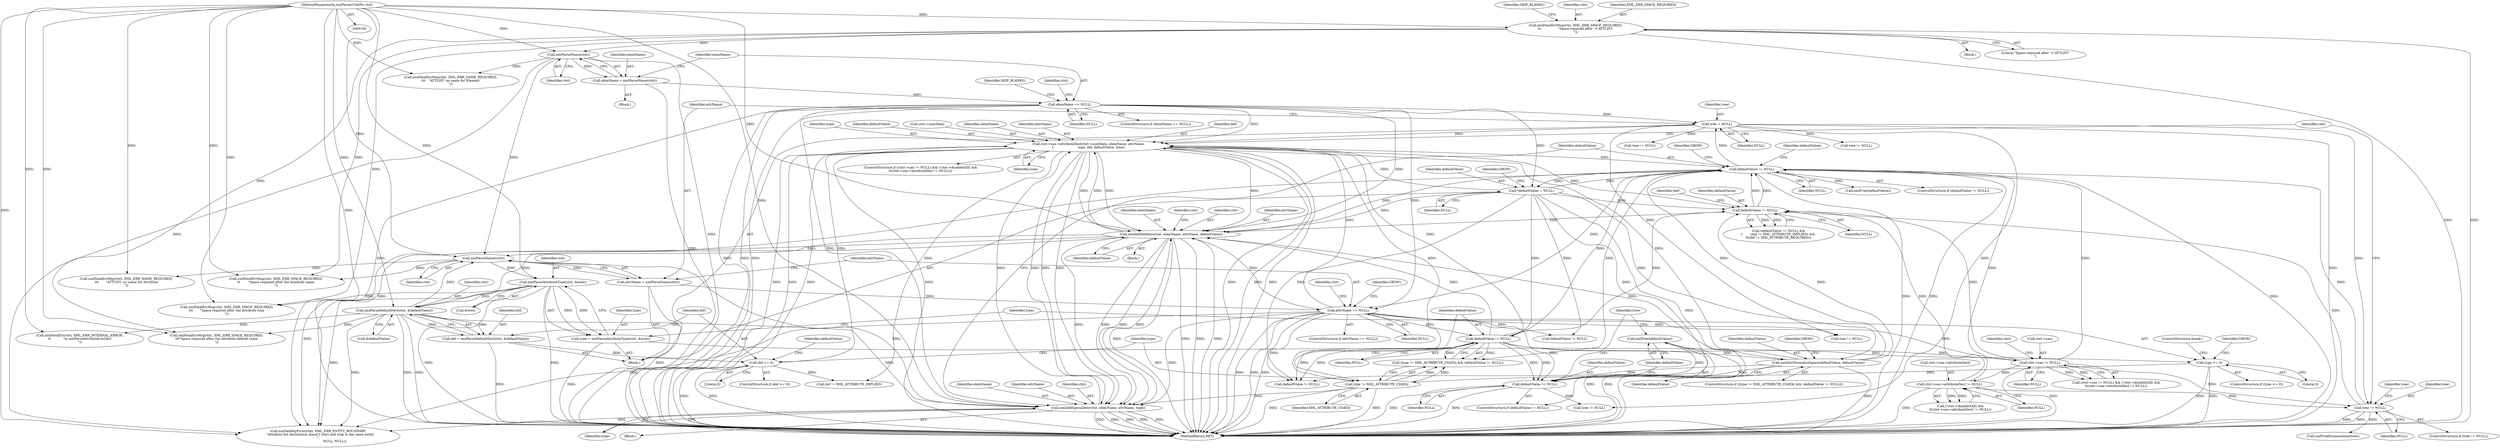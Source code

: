 digraph "0_Chrome_d0947db40187f4708c58e64cbd6013faf9eddeed_2@pointer" {
"1000305" [label="(Call,xmlFree(defaultValue))"];
"1000302" [label="(Call,defaultValue != NULL)"];
"1000165" [label="(Call,*defaultValue = NULL)"];
"1000142" [label="(Call,elemName == NULL)"];
"1000137" [label="(Call,elemName = xmlParseName(ctxt))"];
"1000139" [label="(Call,xmlParseName(ctxt))"];
"1000132" [label="(Call,xmlFatalErrMsg(ctxt, XML_ERR_SPACE_REQUIRED,\n\t\t                 \"Space required after '<!ATTLIST'\n\"))"];
"1000101" [label="(MethodParameterIn,xmlParserCtxtPtr ctxt)"];
"1000383" [label="(Call,defaultValue != NULL)"];
"1000356" [label="(Call,defaultValue != NULL)"];
"1000257" [label="(Call,defaultValue != NULL)"];
"1000177" [label="(Call,attrName == NULL)"];
"1000172" [label="(Call,attrName = xmlParseName(ctxt))"];
"1000174" [label="(Call,xmlParseName(ctxt))"];
"1000230" [label="(Call,xmlParseDefaultDecl(ctxt, &defaultValue))"];
"1000200" [label="(Call,xmlParseAttributeType(ctxt, &tree))"];
"1000377" [label="(Call,xmlAddSpecialAttr(ctxt, elemName, attrName, type))"];
"1000367" [label="(Call,xmlAddDefAttrs(ctxt, elemName, attrName, defaultValue))"];
"1000333" [label="(Call,ctxt->sax->attributeDecl(ctxt->userData, elemName, attrName,\n\t                        type, def, defaultValue, tree))"];
"1000254" [label="(Call,type != XML_ATTRIBUTE_CDATA)"];
"1000205" [label="(Call,type <= 0)"];
"1000198" [label="(Call,type = xmlParseAttributeType(ctxt, &tree))"];
"1000235" [label="(Call,def <= 0)"];
"1000228" [label="(Call,def = xmlParseDefaultDecl(ctxt, &defaultValue))"];
"1000260" [label="(Call,xmlAttrNormalizeSpace(defaultValue, defaultValue))"];
"1000169" [label="(Call,tree = NULL)"];
"1000326" [label="(Call,ctxt->sax->attributeDecl != NULL)"];
"1000316" [label="(Call,ctxt->sax != NULL)"];
"1000345" [label="(Call,tree != NULL)"];
"1000133" [label="(Identifier,ctxt)"];
"1000204" [label="(ControlStructure,if (type <= 0))"];
"1000177" [label="(Call,attrName == NULL)"];
"1000241" [label="(Identifier,defaultValue)"];
"1000385" [label="(Identifier,NULL)"];
"1000388" [label="(Identifier,GROW)"];
"1000137" [label="(Call,elemName = xmlParseName(ctxt))"];
"1000279" [label="(Call,defaultValue != NULL)"];
"1000134" [label="(Identifier,XML_ERR_SPACE_REQUIRED)"];
"1000118" [label="(Block,)"];
"1000367" [label="(Call,xmlAddDefAttrs(ctxt, elemName, attrName, defaultValue))"];
"1000252" [label="(ControlStructure,if ((type != XML_ATTRIBUTE_CDATA) && (defaultValue != NULL)))"];
"1000166" [label="(Identifier,defaultValue)"];
"1000386" [label="(Call,xmlFree(defaultValue))"];
"1000257" [label="(Call,defaultValue != NULL)"];
"1000357" [label="(Identifier,defaultValue)"];
"1000369" [label="(Identifier,elemName)"];
"1000201" [label="(Identifier,ctxt)"];
"1000302" [label="(Call,defaultValue != NULL)"];
"1000301" [label="(ControlStructure,if (defaultValue != NULL))"];
"1000135" [label="(Literal,\"Space required after '<!ATTLIST'\n\")"];
"1000332" [label="(Identifier,NULL)"];
"1000260" [label="(Call,xmlAttrNormalizeSpace(defaultValue, defaultValue))"];
"1000139" [label="(Call,xmlParseName(ctxt))"];
"1000175" [label="(Identifier,ctxt)"];
"1000371" [label="(Identifier,defaultValue)"];
"1000297" [label="(Call,xmlFatalErr(ctxt, XML_ERR_INTERNAL_ERROR,\n\t\t            \"in xmlParseAttributeListDecl\n\"))"];
"1000132" [label="(Call,xmlFatalErrMsg(ctxt, XML_ERR_SPACE_REQUIRED,\n\t\t                 \"Space required after '<!ATTLIST'\n\"))"];
"1000308" [label="(Call,tree != NULL)"];
"1000355" [label="(Call,(defaultValue != NULL) &&\n\t        (def != XML_ATTRIBUTE_IMPLIED) && \n\t\t(def != XML_ATTRIBUTE_REQUIRED))"];
"1000172" [label="(Call,attrName = xmlParseName(ctxt))"];
"1000246" [label="(Call,tree != NULL)"];
"1000179" [label="(Identifier,NULL)"];
"1000181" [label="(Call,xmlFatalErrMsg(ctxt, XML_ERR_NAME_REQUIRED,\n\t\t\t       \"ATTLIST: no name for Attribute\n\"))"];
"1000131" [label="(Block,)"];
"1000316" [label="(Call,ctxt->sax != NULL)"];
"1000339" [label="(Identifier,type)"];
"1000199" [label="(Identifier,type)"];
"1000165" [label="(Call,*defaultValue = NULL)"];
"1000209" [label="(ControlStructure,break;)"];
"1000361" [label="(Identifier,def)"];
"1000258" [label="(Identifier,defaultValue)"];
"1000173" [label="(Identifier,attrName)"];
"1000366" [label="(Block,)"];
"1000168" [label="(Identifier,GROW)"];
"1000324" [label="(Identifier,ctxt)"];
"1000253" [label="(Call,(type != XML_ATTRIBUTE_CDATA) && (defaultValue != NULL))"];
"1000381" [label="(Identifier,type)"];
"1000333" [label="(Call,ctxt->sax->attributeDecl(ctxt->userData, elemName, attrName,\n\t                        type, def, defaultValue, tree))"];
"1000230" [label="(Call,xmlParseDefaultDecl(ctxt, &defaultValue))"];
"1000198" [label="(Call,type = xmlParseAttributeType(ctxt, &tree))"];
"1000140" [label="(Identifier,ctxt)"];
"1000261" [label="(Identifier,defaultValue)"];
"1000327" [label="(Call,ctxt->sax->attributeDecl)"];
"1000138" [label="(Identifier,elemName)"];
"1000157" [label="(Block,)"];
"1000341" [label="(Identifier,defaultValue)"];
"1000144" [label="(Identifier,NULL)"];
"1000229" [label="(Identifier,def)"];
"1000345" [label="(Call,tree != NULL)"];
"1000259" [label="(Identifier,NULL)"];
"1000376" [label="(Block,)"];
"1000382" [label="(ControlStructure,if (defaultValue != NULL))"];
"1000384" [label="(Identifier,defaultValue)"];
"1000387" [label="(Identifier,defaultValue)"];
"1000235" [label="(Call,def <= 0)"];
"1000306" [label="(Identifier,defaultValue)"];
"1000326" [label="(Call,ctxt->sax->attributeDecl != NULL)"];
"1000228" [label="(Call,def = xmlParseDefaultDecl(ctxt, &defaultValue))"];
"1000303" [label="(Identifier,defaultValue)"];
"1000232" [label="(Call,&defaultValue)"];
"1000334" [label="(Call,ctxt->userData)"];
"1000305" [label="(Call,xmlFree(defaultValue))"];
"1000216" [label="(Call,xmlFatalErrMsg(ctxt, XML_ERR_SPACE_REQUIRED,\n\t\t\t       \"Space required after the attribute type\n\"))"];
"1000151" [label="(Identifier,SKIP_BLANKS)"];
"1000169" [label="(Call,tree = NULL)"];
"1000379" [label="(Identifier,elemName)"];
"1000263" [label="(Identifier,GROW)"];
"1000143" [label="(Identifier,elemName)"];
"1000254" [label="(Call,type != XML_ATTRIBUTE_CDATA)"];
"1000285" [label="(Call,tree != NULL)"];
"1000141" [label="(ControlStructure,if (elemName == NULL))"];
"1000200" [label="(Call,xmlParseAttributeType(ctxt, &tree))"];
"1000186" [label="(Identifier,GROW)"];
"1000309" [label="(Identifier,tree)"];
"1000383" [label="(Call,defaultValue != NULL)"];
"1000342" [label="(Identifier,tree)"];
"1000314" [label="(ControlStructure,if ((ctxt->sax != NULL) && (!ctxt->disableSAX) &&\n\t\t(ctxt->sax->attributeDecl != NULL)))"];
"1000380" [label="(Identifier,attrName)"];
"1000337" [label="(Identifier,elemName)"];
"1000142" [label="(Call,elemName == NULL)"];
"1000377" [label="(Call,xmlAddSpecialAttr(ctxt, elemName, attrName, type))"];
"1000315" [label="(Call,(ctxt->sax != NULL) && (!ctxt->disableSAX) &&\n\t\t(ctxt->sax->attributeDecl != NULL))"];
"1000240" [label="(Call,defaultValue != NULL)"];
"1000344" [label="(ControlStructure,if (tree != NULL))"];
"1000234" [label="(ControlStructure,if (def <= 0))"];
"1000374" [label="(Identifier,ctxt)"];
"1000176" [label="(ControlStructure,if (attrName == NULL))"];
"1000170" [label="(Identifier,tree)"];
"1000146" [label="(Call,xmlFatalErrMsg(ctxt, XML_ERR_NAME_REQUIRED,\n\t\t\t   \"ATTLIST: no name for Element\n\"))"];
"1000101" [label="(MethodParameterIn,xmlParserCtxtPtr ctxt)"];
"1000346" [label="(Identifier,tree)"];
"1000349" [label="(Identifier,tree)"];
"1000304" [label="(Identifier,NULL)"];
"1000401" [label="(Call,xmlValidityError(ctxt, XML_ERR_ENTITY_BOUNDARY,\n    \"Attribute list declaration doesn't start and stop in the same entity\n\",\n                                 NULL, NULL))"];
"1000147" [label="(Identifier,ctxt)"];
"1000207" [label="(Literal,0)"];
"1000262" [label="(Identifier,defaultValue)"];
"1000320" [label="(Identifier,NULL)"];
"1000347" [label="(Identifier,NULL)"];
"1000255" [label="(Identifier,type)"];
"1000338" [label="(Identifier,attrName)"];
"1000192" [label="(Call,xmlFatalErrMsg(ctxt, XML_ERR_SPACE_REQUIRED,\n\t\t        \"Space required after the attribute name\n\"))"];
"1000378" [label="(Identifier,ctxt)"];
"1000348" [label="(Call,xmlFreeEnumeration(tree))"];
"1000321" [label="(Call,(!ctxt->disableSAX) &&\n\t\t(ctxt->sax->attributeDecl != NULL))"];
"1000210" [label="(Identifier,GROW)"];
"1000368" [label="(Identifier,ctxt)"];
"1000182" [label="(Identifier,ctxt)"];
"1000174" [label="(Call,xmlParseName(ctxt))"];
"1000256" [label="(Identifier,XML_ATTRIBUTE_CDATA)"];
"1000408" [label="(MethodReturn,RET)"];
"1000171" [label="(Identifier,NULL)"];
"1000178" [label="(Identifier,attrName)"];
"1000205" [label="(Call,type <= 0)"];
"1000236" [label="(Identifier,def)"];
"1000370" [label="(Identifier,attrName)"];
"1000356" [label="(Call,defaultValue != NULL)"];
"1000358" [label="(Identifier,NULL)"];
"1000221" [label="(Call,tree != NULL)"];
"1000231" [label="(Identifier,ctxt)"];
"1000237" [label="(Literal,0)"];
"1000206" [label="(Identifier,type)"];
"1000340" [label="(Identifier,def)"];
"1000360" [label="(Call,def != XML_ATTRIBUTE_IMPLIED)"];
"1000317" [label="(Call,ctxt->sax)"];
"1000353" [label="(Identifier,ctxt)"];
"1000202" [label="(Call,&tree)"];
"1000167" [label="(Identifier,NULL)"];
"1000274" [label="(Call,xmlFatalErrMsg(ctxt, XML_ERR_SPACE_REQUIRED,\n\t\t\t\"Space required after the attribute default value\n\"))"];
"1000136" [label="(Identifier,SKIP_BLANKS)"];
"1000305" -> "1000301"  [label="AST: "];
"1000305" -> "1000306"  [label="CFG: "];
"1000306" -> "1000305"  [label="AST: "];
"1000309" -> "1000305"  [label="CFG: "];
"1000305" -> "1000408"  [label="DDG: "];
"1000305" -> "1000408"  [label="DDG: "];
"1000302" -> "1000305"  [label="DDG: "];
"1000302" -> "1000301"  [label="AST: "];
"1000302" -> "1000304"  [label="CFG: "];
"1000303" -> "1000302"  [label="AST: "];
"1000304" -> "1000302"  [label="AST: "];
"1000306" -> "1000302"  [label="CFG: "];
"1000309" -> "1000302"  [label="CFG: "];
"1000302" -> "1000408"  [label="DDG: "];
"1000302" -> "1000408"  [label="DDG: "];
"1000165" -> "1000302"  [label="DDG: "];
"1000257" -> "1000302"  [label="DDG: "];
"1000257" -> "1000302"  [label="DDG: "];
"1000260" -> "1000302"  [label="DDG: "];
"1000177" -> "1000302"  [label="DDG: "];
"1000302" -> "1000308"  [label="DDG: "];
"1000165" -> "1000157"  [label="AST: "];
"1000165" -> "1000167"  [label="CFG: "];
"1000166" -> "1000165"  [label="AST: "];
"1000167" -> "1000165"  [label="AST: "];
"1000168" -> "1000165"  [label="CFG: "];
"1000165" -> "1000408"  [label="DDG: "];
"1000142" -> "1000165"  [label="DDG: "];
"1000383" -> "1000165"  [label="DDG: "];
"1000165" -> "1000240"  [label="DDG: "];
"1000165" -> "1000257"  [label="DDG: "];
"1000165" -> "1000260"  [label="DDG: "];
"1000165" -> "1000279"  [label="DDG: "];
"1000165" -> "1000333"  [label="DDG: "];
"1000165" -> "1000356"  [label="DDG: "];
"1000165" -> "1000367"  [label="DDG: "];
"1000165" -> "1000383"  [label="DDG: "];
"1000142" -> "1000141"  [label="AST: "];
"1000142" -> "1000144"  [label="CFG: "];
"1000143" -> "1000142"  [label="AST: "];
"1000144" -> "1000142"  [label="AST: "];
"1000147" -> "1000142"  [label="CFG: "];
"1000151" -> "1000142"  [label="CFG: "];
"1000142" -> "1000408"  [label="DDG: "];
"1000142" -> "1000408"  [label="DDG: "];
"1000142" -> "1000408"  [label="DDG: "];
"1000137" -> "1000142"  [label="DDG: "];
"1000142" -> "1000169"  [label="DDG: "];
"1000142" -> "1000177"  [label="DDG: "];
"1000142" -> "1000333"  [label="DDG: "];
"1000142" -> "1000367"  [label="DDG: "];
"1000142" -> "1000377"  [label="DDG: "];
"1000142" -> "1000401"  [label="DDG: "];
"1000137" -> "1000118"  [label="AST: "];
"1000137" -> "1000139"  [label="CFG: "];
"1000138" -> "1000137"  [label="AST: "];
"1000139" -> "1000137"  [label="AST: "];
"1000143" -> "1000137"  [label="CFG: "];
"1000137" -> "1000408"  [label="DDG: "];
"1000139" -> "1000137"  [label="DDG: "];
"1000139" -> "1000140"  [label="CFG: "];
"1000140" -> "1000139"  [label="AST: "];
"1000139" -> "1000408"  [label="DDG: "];
"1000132" -> "1000139"  [label="DDG: "];
"1000101" -> "1000139"  [label="DDG: "];
"1000139" -> "1000146"  [label="DDG: "];
"1000139" -> "1000174"  [label="DDG: "];
"1000139" -> "1000401"  [label="DDG: "];
"1000132" -> "1000131"  [label="AST: "];
"1000132" -> "1000135"  [label="CFG: "];
"1000133" -> "1000132"  [label="AST: "];
"1000134" -> "1000132"  [label="AST: "];
"1000135" -> "1000132"  [label="AST: "];
"1000136" -> "1000132"  [label="CFG: "];
"1000132" -> "1000408"  [label="DDG: "];
"1000132" -> "1000408"  [label="DDG: "];
"1000101" -> "1000132"  [label="DDG: "];
"1000132" -> "1000192"  [label="DDG: "];
"1000132" -> "1000216"  [label="DDG: "];
"1000132" -> "1000274"  [label="DDG: "];
"1000101" -> "1000100"  [label="AST: "];
"1000101" -> "1000408"  [label="DDG: "];
"1000101" -> "1000146"  [label="DDG: "];
"1000101" -> "1000174"  [label="DDG: "];
"1000101" -> "1000181"  [label="DDG: "];
"1000101" -> "1000192"  [label="DDG: "];
"1000101" -> "1000200"  [label="DDG: "];
"1000101" -> "1000216"  [label="DDG: "];
"1000101" -> "1000230"  [label="DDG: "];
"1000101" -> "1000274"  [label="DDG: "];
"1000101" -> "1000297"  [label="DDG: "];
"1000101" -> "1000367"  [label="DDG: "];
"1000101" -> "1000377"  [label="DDG: "];
"1000101" -> "1000401"  [label="DDG: "];
"1000383" -> "1000382"  [label="AST: "];
"1000383" -> "1000385"  [label="CFG: "];
"1000384" -> "1000383"  [label="AST: "];
"1000385" -> "1000383"  [label="AST: "];
"1000387" -> "1000383"  [label="CFG: "];
"1000388" -> "1000383"  [label="CFG: "];
"1000383" -> "1000408"  [label="DDG: "];
"1000383" -> "1000408"  [label="DDG: "];
"1000383" -> "1000408"  [label="DDG: "];
"1000383" -> "1000169"  [label="DDG: "];
"1000383" -> "1000177"  [label="DDG: "];
"1000383" -> "1000253"  [label="DDG: "];
"1000356" -> "1000383"  [label="DDG: "];
"1000356" -> "1000383"  [label="DDG: "];
"1000257" -> "1000383"  [label="DDG: "];
"1000260" -> "1000383"  [label="DDG: "];
"1000333" -> "1000383"  [label="DDG: "];
"1000367" -> "1000383"  [label="DDG: "];
"1000326" -> "1000383"  [label="DDG: "];
"1000345" -> "1000383"  [label="DDG: "];
"1000316" -> "1000383"  [label="DDG: "];
"1000383" -> "1000386"  [label="DDG: "];
"1000383" -> "1000401"  [label="DDG: "];
"1000356" -> "1000355"  [label="AST: "];
"1000356" -> "1000358"  [label="CFG: "];
"1000357" -> "1000356"  [label="AST: "];
"1000358" -> "1000356"  [label="AST: "];
"1000361" -> "1000356"  [label="CFG: "];
"1000355" -> "1000356"  [label="CFG: "];
"1000356" -> "1000355"  [label="DDG: "];
"1000356" -> "1000355"  [label="DDG: "];
"1000257" -> "1000356"  [label="DDG: "];
"1000260" -> "1000356"  [label="DDG: "];
"1000333" -> "1000356"  [label="DDG: "];
"1000326" -> "1000356"  [label="DDG: "];
"1000345" -> "1000356"  [label="DDG: "];
"1000316" -> "1000356"  [label="DDG: "];
"1000356" -> "1000367"  [label="DDG: "];
"1000257" -> "1000253"  [label="AST: "];
"1000257" -> "1000259"  [label="CFG: "];
"1000258" -> "1000257"  [label="AST: "];
"1000259" -> "1000257"  [label="AST: "];
"1000253" -> "1000257"  [label="CFG: "];
"1000257" -> "1000253"  [label="DDG: "];
"1000257" -> "1000253"  [label="DDG: "];
"1000177" -> "1000257"  [label="DDG: "];
"1000257" -> "1000260"  [label="DDG: "];
"1000257" -> "1000279"  [label="DDG: "];
"1000257" -> "1000279"  [label="DDG: "];
"1000257" -> "1000316"  [label="DDG: "];
"1000257" -> "1000333"  [label="DDG: "];
"1000257" -> "1000367"  [label="DDG: "];
"1000177" -> "1000176"  [label="AST: "];
"1000177" -> "1000179"  [label="CFG: "];
"1000178" -> "1000177"  [label="AST: "];
"1000179" -> "1000177"  [label="AST: "];
"1000182" -> "1000177"  [label="CFG: "];
"1000186" -> "1000177"  [label="CFG: "];
"1000177" -> "1000408"  [label="DDG: "];
"1000177" -> "1000408"  [label="DDG: "];
"1000177" -> "1000408"  [label="DDG: "];
"1000172" -> "1000177"  [label="DDG: "];
"1000177" -> "1000221"  [label="DDG: "];
"1000177" -> "1000240"  [label="DDG: "];
"1000177" -> "1000279"  [label="DDG: "];
"1000177" -> "1000316"  [label="DDG: "];
"1000177" -> "1000333"  [label="DDG: "];
"1000177" -> "1000367"  [label="DDG: "];
"1000177" -> "1000377"  [label="DDG: "];
"1000177" -> "1000401"  [label="DDG: "];
"1000172" -> "1000157"  [label="AST: "];
"1000172" -> "1000174"  [label="CFG: "];
"1000173" -> "1000172"  [label="AST: "];
"1000174" -> "1000172"  [label="AST: "];
"1000178" -> "1000172"  [label="CFG: "];
"1000172" -> "1000408"  [label="DDG: "];
"1000174" -> "1000172"  [label="DDG: "];
"1000174" -> "1000175"  [label="CFG: "];
"1000175" -> "1000174"  [label="AST: "];
"1000230" -> "1000174"  [label="DDG: "];
"1000377" -> "1000174"  [label="DDG: "];
"1000367" -> "1000174"  [label="DDG: "];
"1000174" -> "1000181"  [label="DDG: "];
"1000174" -> "1000192"  [label="DDG: "];
"1000174" -> "1000200"  [label="DDG: "];
"1000230" -> "1000228"  [label="AST: "];
"1000230" -> "1000232"  [label="CFG: "];
"1000231" -> "1000230"  [label="AST: "];
"1000232" -> "1000230"  [label="AST: "];
"1000228" -> "1000230"  [label="CFG: "];
"1000230" -> "1000408"  [label="DDG: "];
"1000230" -> "1000408"  [label="DDG: "];
"1000230" -> "1000228"  [label="DDG: "];
"1000230" -> "1000228"  [label="DDG: "];
"1000200" -> "1000230"  [label="DDG: "];
"1000230" -> "1000274"  [label="DDG: "];
"1000230" -> "1000297"  [label="DDG: "];
"1000230" -> "1000367"  [label="DDG: "];
"1000230" -> "1000377"  [label="DDG: "];
"1000230" -> "1000401"  [label="DDG: "];
"1000200" -> "1000198"  [label="AST: "];
"1000200" -> "1000202"  [label="CFG: "];
"1000201" -> "1000200"  [label="AST: "];
"1000202" -> "1000200"  [label="AST: "];
"1000198" -> "1000200"  [label="CFG: "];
"1000200" -> "1000408"  [label="DDG: "];
"1000200" -> "1000408"  [label="DDG: "];
"1000200" -> "1000198"  [label="DDG: "];
"1000200" -> "1000198"  [label="DDG: "];
"1000200" -> "1000216"  [label="DDG: "];
"1000200" -> "1000401"  [label="DDG: "];
"1000377" -> "1000376"  [label="AST: "];
"1000377" -> "1000381"  [label="CFG: "];
"1000378" -> "1000377"  [label="AST: "];
"1000379" -> "1000377"  [label="AST: "];
"1000380" -> "1000377"  [label="AST: "];
"1000381" -> "1000377"  [label="AST: "];
"1000384" -> "1000377"  [label="CFG: "];
"1000377" -> "1000408"  [label="DDG: "];
"1000377" -> "1000408"  [label="DDG: "];
"1000377" -> "1000408"  [label="DDG: "];
"1000377" -> "1000408"  [label="DDG: "];
"1000377" -> "1000408"  [label="DDG: "];
"1000377" -> "1000333"  [label="DDG: "];
"1000377" -> "1000367"  [label="DDG: "];
"1000367" -> "1000377"  [label="DDG: "];
"1000367" -> "1000377"  [label="DDG: "];
"1000367" -> "1000377"  [label="DDG: "];
"1000333" -> "1000377"  [label="DDG: "];
"1000333" -> "1000377"  [label="DDG: "];
"1000333" -> "1000377"  [label="DDG: "];
"1000254" -> "1000377"  [label="DDG: "];
"1000377" -> "1000401"  [label="DDG: "];
"1000367" -> "1000366"  [label="AST: "];
"1000367" -> "1000371"  [label="CFG: "];
"1000368" -> "1000367"  [label="AST: "];
"1000369" -> "1000367"  [label="AST: "];
"1000370" -> "1000367"  [label="AST: "];
"1000371" -> "1000367"  [label="AST: "];
"1000374" -> "1000367"  [label="CFG: "];
"1000367" -> "1000408"  [label="DDG: "];
"1000367" -> "1000408"  [label="DDG: "];
"1000367" -> "1000408"  [label="DDG: "];
"1000367" -> "1000408"  [label="DDG: "];
"1000367" -> "1000333"  [label="DDG: "];
"1000333" -> "1000367"  [label="DDG: "];
"1000333" -> "1000367"  [label="DDG: "];
"1000333" -> "1000367"  [label="DDG: "];
"1000260" -> "1000367"  [label="DDG: "];
"1000367" -> "1000401"  [label="DDG: "];
"1000333" -> "1000314"  [label="AST: "];
"1000333" -> "1000342"  [label="CFG: "];
"1000334" -> "1000333"  [label="AST: "];
"1000337" -> "1000333"  [label="AST: "];
"1000338" -> "1000333"  [label="AST: "];
"1000339" -> "1000333"  [label="AST: "];
"1000340" -> "1000333"  [label="AST: "];
"1000341" -> "1000333"  [label="AST: "];
"1000342" -> "1000333"  [label="AST: "];
"1000353" -> "1000333"  [label="CFG: "];
"1000333" -> "1000408"  [label="DDG: "];
"1000333" -> "1000408"  [label="DDG: "];
"1000333" -> "1000408"  [label="DDG: "];
"1000333" -> "1000408"  [label="DDG: "];
"1000333" -> "1000408"  [label="DDG: "];
"1000333" -> "1000408"  [label="DDG: "];
"1000333" -> "1000408"  [label="DDG: "];
"1000254" -> "1000333"  [label="DDG: "];
"1000235" -> "1000333"  [label="DDG: "];
"1000260" -> "1000333"  [label="DDG: "];
"1000169" -> "1000333"  [label="DDG: "];
"1000333" -> "1000360"  [label="DDG: "];
"1000254" -> "1000253"  [label="AST: "];
"1000254" -> "1000256"  [label="CFG: "];
"1000255" -> "1000254"  [label="AST: "];
"1000256" -> "1000254"  [label="AST: "];
"1000258" -> "1000254"  [label="CFG: "];
"1000253" -> "1000254"  [label="CFG: "];
"1000254" -> "1000408"  [label="DDG: "];
"1000254" -> "1000408"  [label="DDG: "];
"1000254" -> "1000253"  [label="DDG: "];
"1000254" -> "1000253"  [label="DDG: "];
"1000205" -> "1000254"  [label="DDG: "];
"1000205" -> "1000204"  [label="AST: "];
"1000205" -> "1000207"  [label="CFG: "];
"1000206" -> "1000205"  [label="AST: "];
"1000207" -> "1000205"  [label="AST: "];
"1000209" -> "1000205"  [label="CFG: "];
"1000210" -> "1000205"  [label="CFG: "];
"1000205" -> "1000408"  [label="DDG: "];
"1000205" -> "1000408"  [label="DDG: "];
"1000198" -> "1000205"  [label="DDG: "];
"1000198" -> "1000157"  [label="AST: "];
"1000199" -> "1000198"  [label="AST: "];
"1000206" -> "1000198"  [label="CFG: "];
"1000198" -> "1000408"  [label="DDG: "];
"1000235" -> "1000234"  [label="AST: "];
"1000235" -> "1000237"  [label="CFG: "];
"1000236" -> "1000235"  [label="AST: "];
"1000237" -> "1000235"  [label="AST: "];
"1000241" -> "1000235"  [label="CFG: "];
"1000255" -> "1000235"  [label="CFG: "];
"1000235" -> "1000408"  [label="DDG: "];
"1000235" -> "1000408"  [label="DDG: "];
"1000228" -> "1000235"  [label="DDG: "];
"1000235" -> "1000360"  [label="DDG: "];
"1000228" -> "1000157"  [label="AST: "];
"1000229" -> "1000228"  [label="AST: "];
"1000236" -> "1000228"  [label="CFG: "];
"1000228" -> "1000408"  [label="DDG: "];
"1000260" -> "1000252"  [label="AST: "];
"1000260" -> "1000262"  [label="CFG: "];
"1000261" -> "1000260"  [label="AST: "];
"1000262" -> "1000260"  [label="AST: "];
"1000263" -> "1000260"  [label="CFG: "];
"1000260" -> "1000408"  [label="DDG: "];
"1000260" -> "1000279"  [label="DDG: "];
"1000169" -> "1000157"  [label="AST: "];
"1000169" -> "1000171"  [label="CFG: "];
"1000170" -> "1000169"  [label="AST: "];
"1000171" -> "1000169"  [label="AST: "];
"1000173" -> "1000169"  [label="CFG: "];
"1000169" -> "1000408"  [label="DDG: "];
"1000169" -> "1000221"  [label="DDG: "];
"1000169" -> "1000246"  [label="DDG: "];
"1000169" -> "1000285"  [label="DDG: "];
"1000169" -> "1000308"  [label="DDG: "];
"1000169" -> "1000345"  [label="DDG: "];
"1000326" -> "1000321"  [label="AST: "];
"1000326" -> "1000332"  [label="CFG: "];
"1000327" -> "1000326"  [label="AST: "];
"1000332" -> "1000326"  [label="AST: "];
"1000321" -> "1000326"  [label="CFG: "];
"1000326" -> "1000408"  [label="DDG: "];
"1000326" -> "1000321"  [label="DDG: "];
"1000326" -> "1000321"  [label="DDG: "];
"1000316" -> "1000326"  [label="DDG: "];
"1000326" -> "1000345"  [label="DDG: "];
"1000316" -> "1000315"  [label="AST: "];
"1000316" -> "1000320"  [label="CFG: "];
"1000317" -> "1000316"  [label="AST: "];
"1000320" -> "1000316"  [label="AST: "];
"1000324" -> "1000316"  [label="CFG: "];
"1000315" -> "1000316"  [label="CFG: "];
"1000316" -> "1000408"  [label="DDG: "];
"1000316" -> "1000315"  [label="DDG: "];
"1000316" -> "1000315"  [label="DDG: "];
"1000316" -> "1000345"  [label="DDG: "];
"1000345" -> "1000344"  [label="AST: "];
"1000345" -> "1000347"  [label="CFG: "];
"1000346" -> "1000345"  [label="AST: "];
"1000347" -> "1000345"  [label="AST: "];
"1000349" -> "1000345"  [label="CFG: "];
"1000353" -> "1000345"  [label="CFG: "];
"1000345" -> "1000408"  [label="DDG: "];
"1000345" -> "1000408"  [label="DDG: "];
"1000345" -> "1000348"  [label="DDG: "];
}
